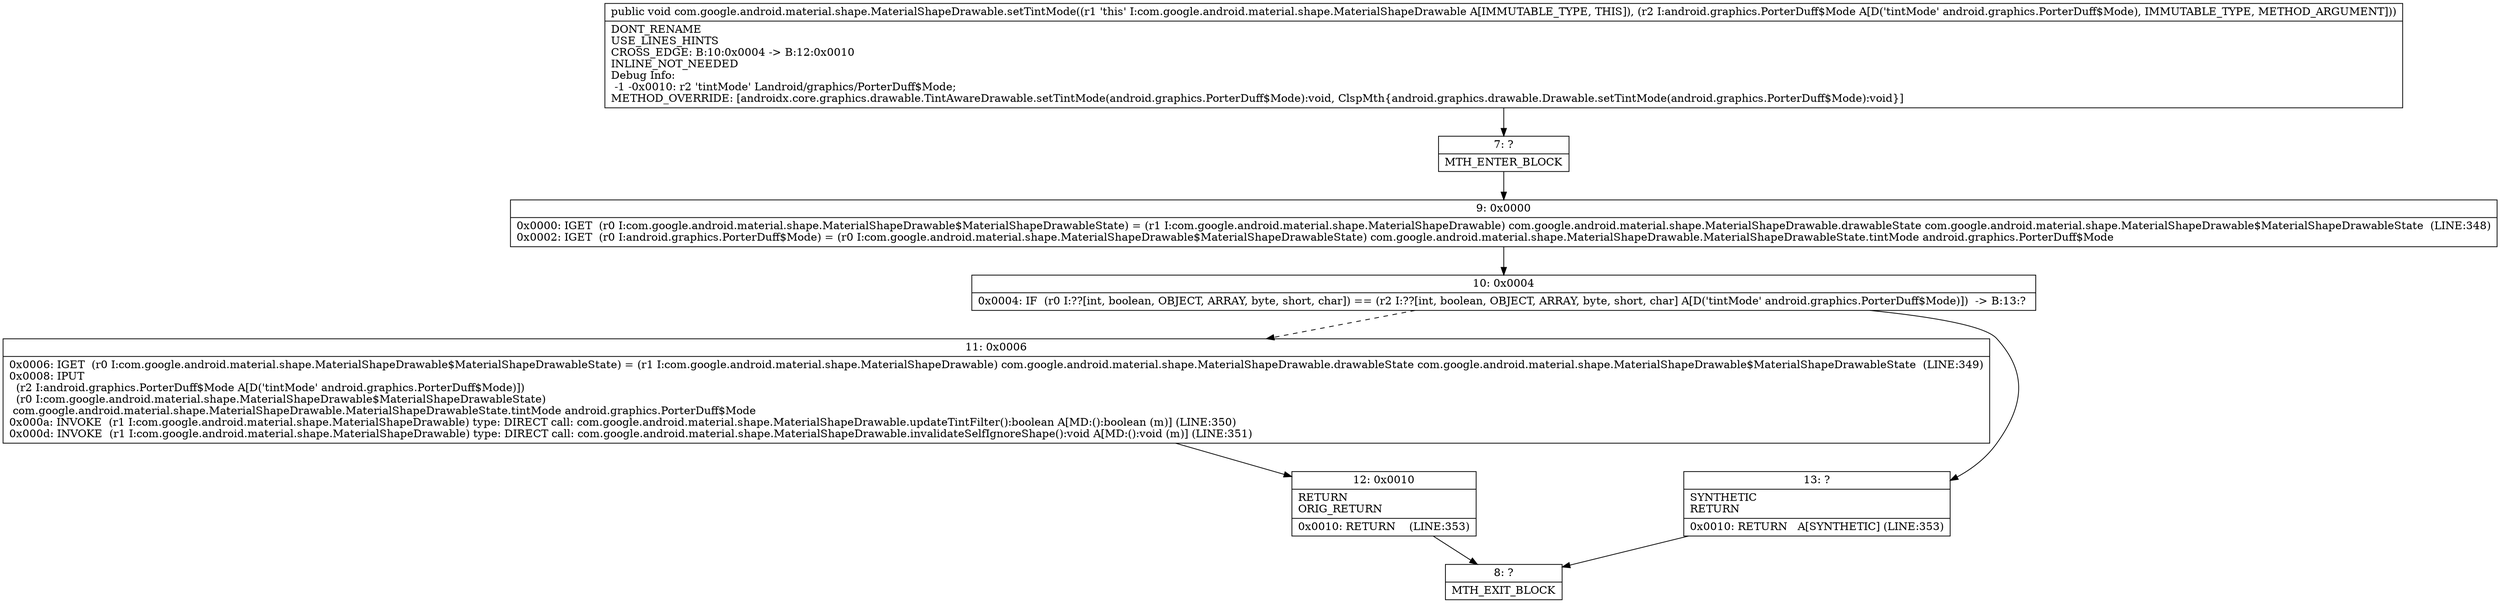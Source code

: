 digraph "CFG forcom.google.android.material.shape.MaterialShapeDrawable.setTintMode(Landroid\/graphics\/PorterDuff$Mode;)V" {
Node_7 [shape=record,label="{7\:\ ?|MTH_ENTER_BLOCK\l}"];
Node_9 [shape=record,label="{9\:\ 0x0000|0x0000: IGET  (r0 I:com.google.android.material.shape.MaterialShapeDrawable$MaterialShapeDrawableState) = (r1 I:com.google.android.material.shape.MaterialShapeDrawable) com.google.android.material.shape.MaterialShapeDrawable.drawableState com.google.android.material.shape.MaterialShapeDrawable$MaterialShapeDrawableState  (LINE:348)\l0x0002: IGET  (r0 I:android.graphics.PorterDuff$Mode) = (r0 I:com.google.android.material.shape.MaterialShapeDrawable$MaterialShapeDrawableState) com.google.android.material.shape.MaterialShapeDrawable.MaterialShapeDrawableState.tintMode android.graphics.PorterDuff$Mode \l}"];
Node_10 [shape=record,label="{10\:\ 0x0004|0x0004: IF  (r0 I:??[int, boolean, OBJECT, ARRAY, byte, short, char]) == (r2 I:??[int, boolean, OBJECT, ARRAY, byte, short, char] A[D('tintMode' android.graphics.PorterDuff$Mode)])  \-\> B:13:? \l}"];
Node_11 [shape=record,label="{11\:\ 0x0006|0x0006: IGET  (r0 I:com.google.android.material.shape.MaterialShapeDrawable$MaterialShapeDrawableState) = (r1 I:com.google.android.material.shape.MaterialShapeDrawable) com.google.android.material.shape.MaterialShapeDrawable.drawableState com.google.android.material.shape.MaterialShapeDrawable$MaterialShapeDrawableState  (LINE:349)\l0x0008: IPUT  \l  (r2 I:android.graphics.PorterDuff$Mode A[D('tintMode' android.graphics.PorterDuff$Mode)])\l  (r0 I:com.google.android.material.shape.MaterialShapeDrawable$MaterialShapeDrawableState)\l com.google.android.material.shape.MaterialShapeDrawable.MaterialShapeDrawableState.tintMode android.graphics.PorterDuff$Mode \l0x000a: INVOKE  (r1 I:com.google.android.material.shape.MaterialShapeDrawable) type: DIRECT call: com.google.android.material.shape.MaterialShapeDrawable.updateTintFilter():boolean A[MD:():boolean (m)] (LINE:350)\l0x000d: INVOKE  (r1 I:com.google.android.material.shape.MaterialShapeDrawable) type: DIRECT call: com.google.android.material.shape.MaterialShapeDrawable.invalidateSelfIgnoreShape():void A[MD:():void (m)] (LINE:351)\l}"];
Node_12 [shape=record,label="{12\:\ 0x0010|RETURN\lORIG_RETURN\l|0x0010: RETURN    (LINE:353)\l}"];
Node_8 [shape=record,label="{8\:\ ?|MTH_EXIT_BLOCK\l}"];
Node_13 [shape=record,label="{13\:\ ?|SYNTHETIC\lRETURN\l|0x0010: RETURN   A[SYNTHETIC] (LINE:353)\l}"];
MethodNode[shape=record,label="{public void com.google.android.material.shape.MaterialShapeDrawable.setTintMode((r1 'this' I:com.google.android.material.shape.MaterialShapeDrawable A[IMMUTABLE_TYPE, THIS]), (r2 I:android.graphics.PorterDuff$Mode A[D('tintMode' android.graphics.PorterDuff$Mode), IMMUTABLE_TYPE, METHOD_ARGUMENT]))  | DONT_RENAME\lUSE_LINES_HINTS\lCROSS_EDGE: B:10:0x0004 \-\> B:12:0x0010\lINLINE_NOT_NEEDED\lDebug Info:\l  \-1 \-0x0010: r2 'tintMode' Landroid\/graphics\/PorterDuff$Mode;\lMETHOD_OVERRIDE: [androidx.core.graphics.drawable.TintAwareDrawable.setTintMode(android.graphics.PorterDuff$Mode):void, ClspMth\{android.graphics.drawable.Drawable.setTintMode(android.graphics.PorterDuff$Mode):void\}]\l}"];
MethodNode -> Node_7;Node_7 -> Node_9;
Node_9 -> Node_10;
Node_10 -> Node_11[style=dashed];
Node_10 -> Node_13;
Node_11 -> Node_12;
Node_12 -> Node_8;
Node_13 -> Node_8;
}

